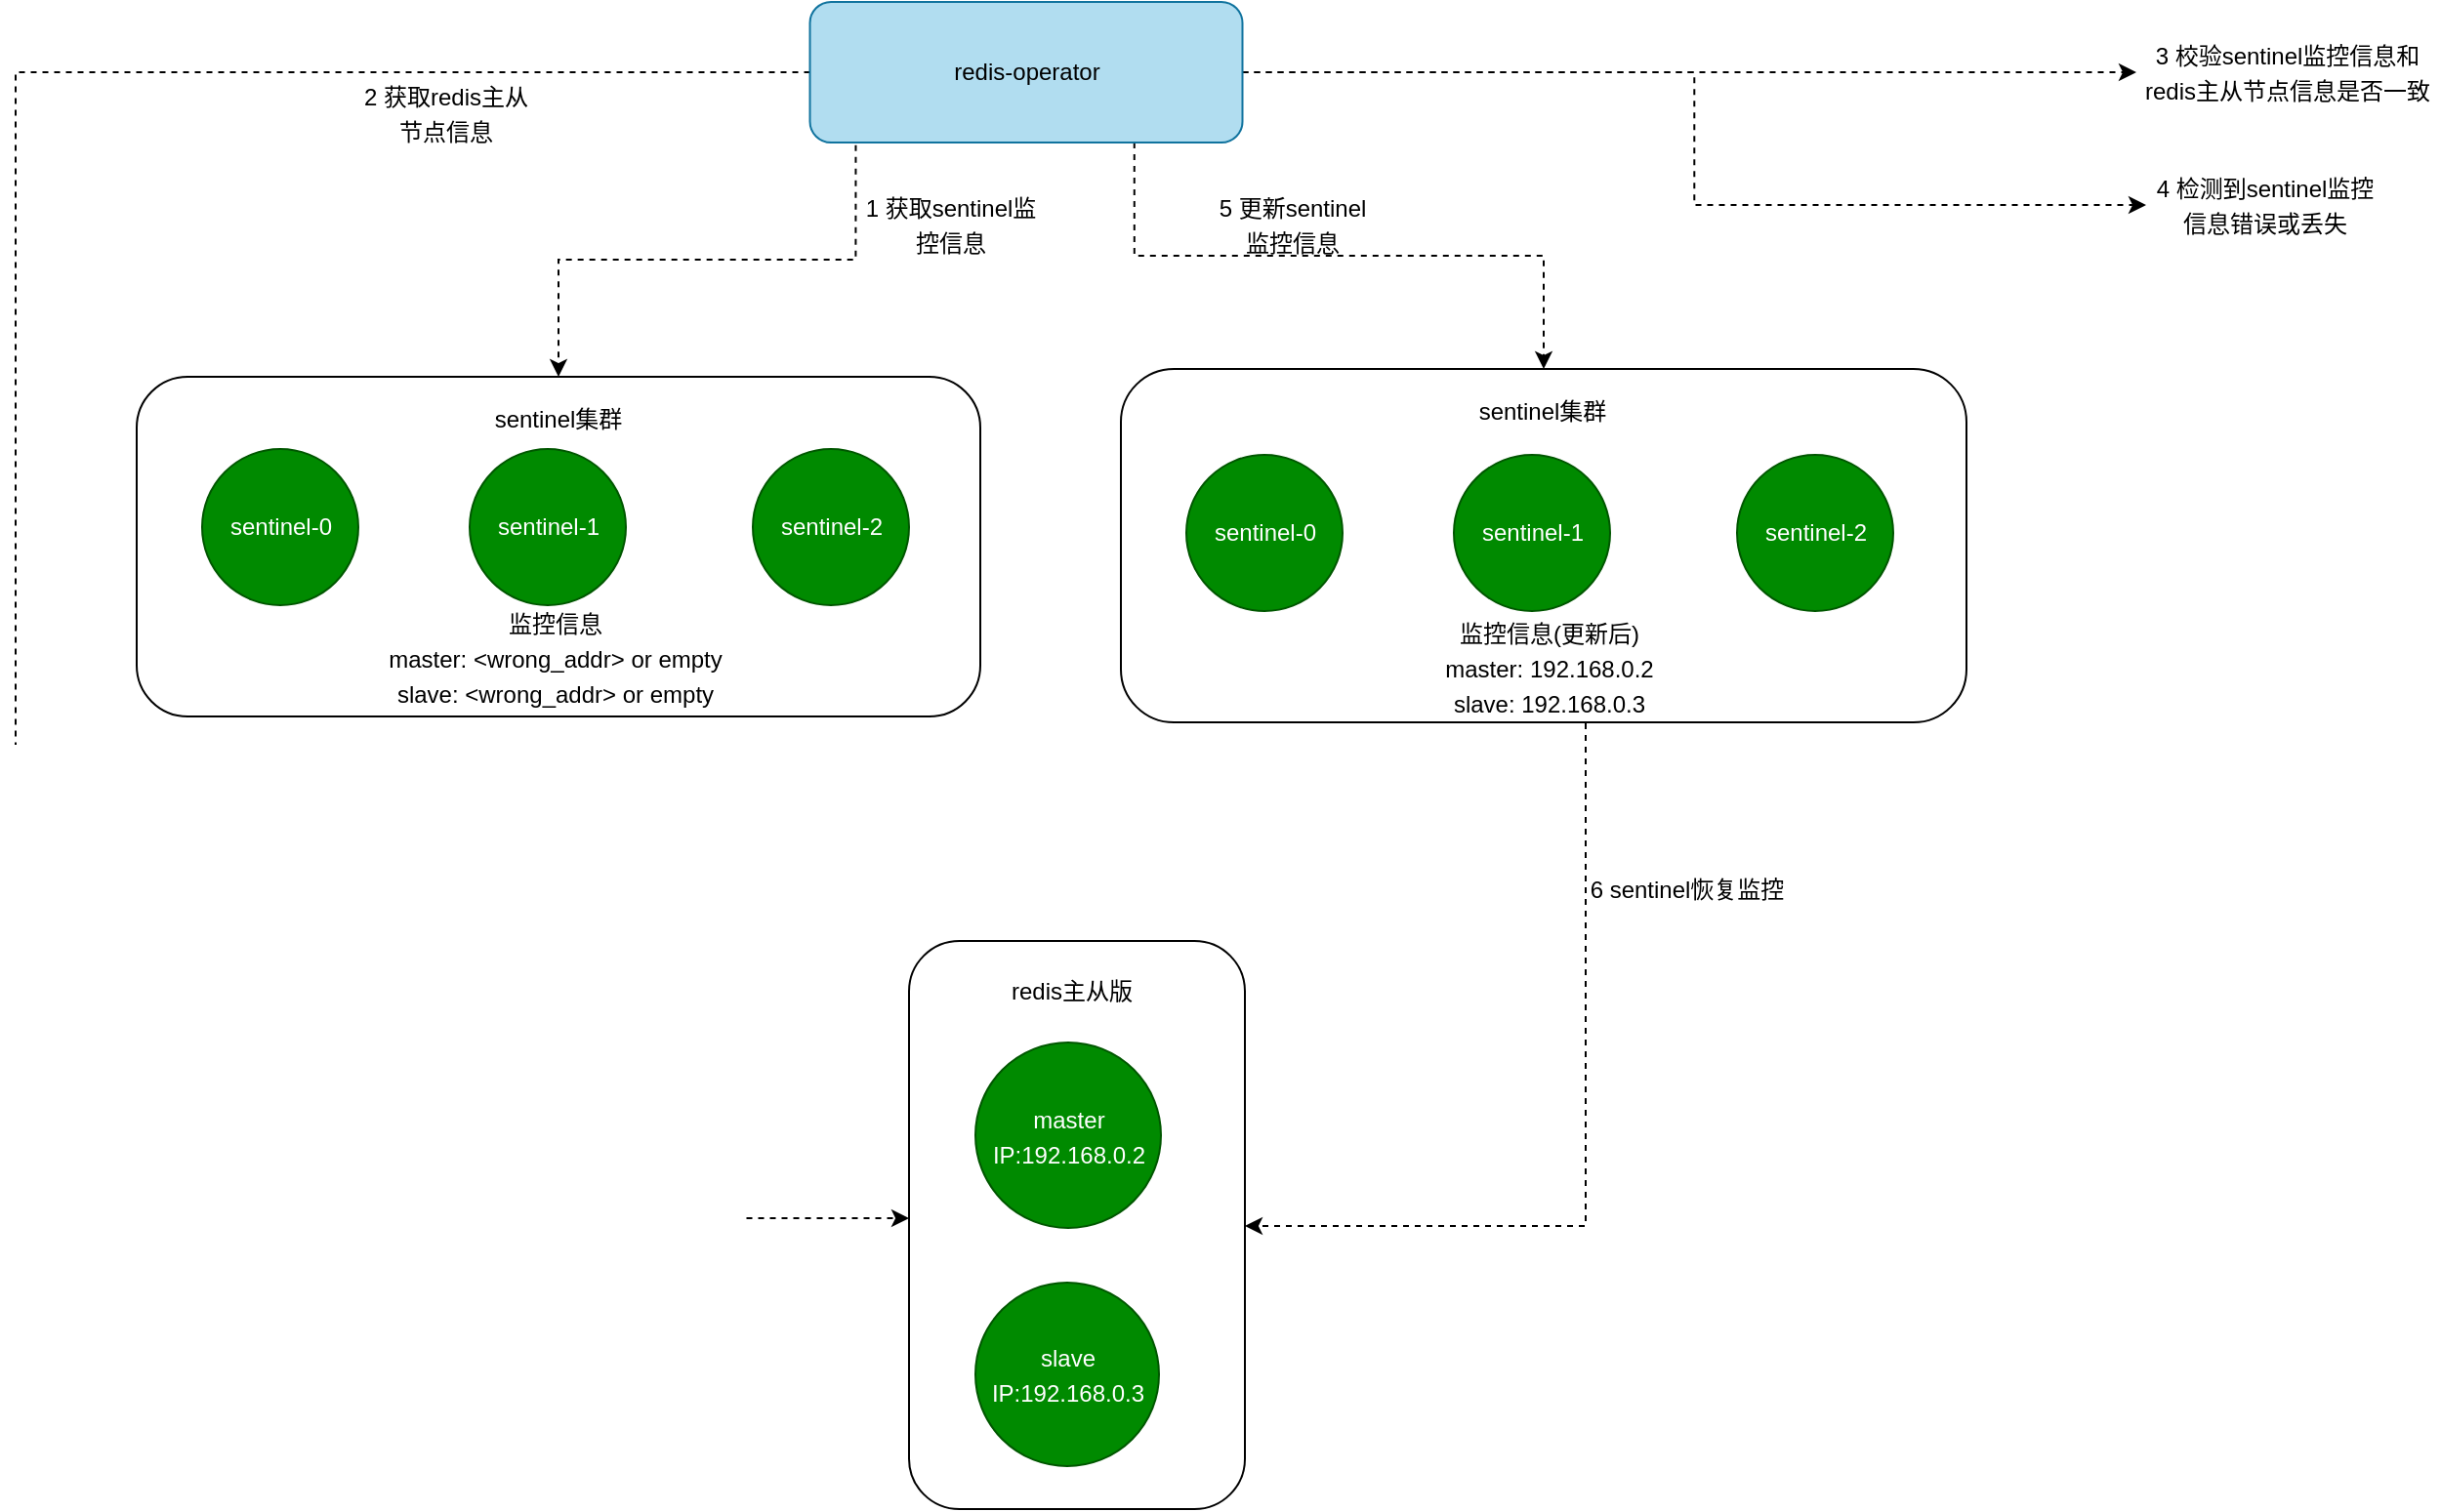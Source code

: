 <mxfile version="21.2.9" type="github">
  <diagram id="rYdwiMb5jvszhZctyrXV" name="第 1 页">
    <mxGraphModel dx="872" dy="757" grid="0" gridSize="10" guides="1" tooltips="1" connect="1" arrows="1" fold="1" page="0" pageScale="1" pageWidth="1920" pageHeight="1200" math="0" shadow="0">
      <root>
        <mxCell id="0" />
        <mxCell id="1" parent="0" />
        <mxCell id="YQscOVflWYW1QB9K6YFz-36" value="" style="rounded=1;whiteSpace=wrap;html=1;" parent="1" vertex="1">
          <mxGeometry x="879.5" y="819" width="172" height="291" as="geometry" />
        </mxCell>
        <mxCell id="YQscOVflWYW1QB9K6YFz-4" value="" style="rounded=1;whiteSpace=wrap;html=1;" parent="1" vertex="1">
          <mxGeometry x="484" y="530" width="432" height="174" as="geometry" />
        </mxCell>
        <mxCell id="YQscOVflWYW1QB9K6YFz-1" value="sentinel-0" style="ellipse;whiteSpace=wrap;html=1;aspect=fixed;fillColor=#008a00;fontColor=#ffffff;strokeColor=#005700;" parent="1" vertex="1">
          <mxGeometry x="517.5" y="567" width="80" height="80" as="geometry" />
        </mxCell>
        <mxCell id="YQscOVflWYW1QB9K6YFz-2" value="sentinel-2" style="ellipse;whiteSpace=wrap;html=1;aspect=fixed;fillColor=#008a00;fontColor=#ffffff;strokeColor=#005700;" parent="1" vertex="1">
          <mxGeometry x="799.5" y="567" width="80" height="80" as="geometry" />
        </mxCell>
        <mxCell id="YQscOVflWYW1QB9K6YFz-3" value="sentinel-1" style="ellipse;whiteSpace=wrap;html=1;aspect=fixed;fillColor=#008a00;fontColor=#ffffff;strokeColor=#005700;" parent="1" vertex="1">
          <mxGeometry x="654.5" y="567" width="80" height="80" as="geometry" />
        </mxCell>
        <mxCell id="YQscOVflWYW1QB9K6YFz-5" value="sentinel集群" style="text;html=1;strokeColor=none;fillColor=none;align=center;verticalAlign=middle;whiteSpace=wrap;rounded=0;" parent="1" vertex="1">
          <mxGeometry x="664" y="537" width="72" height="30" as="geometry" />
        </mxCell>
        <mxCell id="YQscOVflWYW1QB9K6YFz-37" value="&lt;p style=&quot;line-height: 150%;&quot;&gt;master&lt;br&gt;IP:192.168.0.2&lt;/p&gt;" style="ellipse;whiteSpace=wrap;html=1;aspect=fixed;fillColor=#008a00;fontColor=#ffffff;strokeColor=#005700;" parent="1" vertex="1">
          <mxGeometry x="913.5" y="871" width="95" height="95" as="geometry" />
        </mxCell>
        <mxCell id="YQscOVflWYW1QB9K6YFz-39" value="&lt;p style=&quot;line-height: 150%;&quot;&gt;slave&lt;br&gt;IP:192.168.0.3&lt;/p&gt;" style="ellipse;whiteSpace=wrap;html=1;aspect=fixed;fillColor=#008a00;fontColor=#ffffff;strokeColor=#005700;" parent="1" vertex="1">
          <mxGeometry x="913.5" y="994" width="94" height="94" as="geometry" />
        </mxCell>
        <mxCell id="B2N0Zq3Kd3Tc7z_olNVD-4" style="edgeStyle=orthogonalEdgeStyle;rounded=0;orthogonalLoop=1;jettySize=auto;html=1;exitX=0.106;exitY=1.019;exitDx=0;exitDy=0;exitPerimeter=0;entryX=0.5;entryY=0;entryDx=0;entryDy=0;dashed=1;" parent="1" source="YQscOVflWYW1QB9K6YFz-41" target="YQscOVflWYW1QB9K6YFz-4" edge="1">
          <mxGeometry relative="1" as="geometry" />
        </mxCell>
        <mxCell id="B2N0Zq3Kd3Tc7z_olNVD-13" style="edgeStyle=orthogonalEdgeStyle;rounded=0;orthogonalLoop=1;jettySize=auto;html=1;exitX=0;exitY=0.5;exitDx=0;exitDy=0;dashed=1;" parent="1" source="YQscOVflWYW1QB9K6YFz-41" target="YQscOVflWYW1QB9K6YFz-36" edge="1">
          <mxGeometry relative="1" as="geometry">
            <mxPoint x="372.625" y="961.375" as="targetPoint" />
            <Array as="points">
              <mxPoint x="422" y="374" />
              <mxPoint x="422" y="961" />
            </Array>
          </mxGeometry>
        </mxCell>
        <mxCell id="B2N0Zq3Kd3Tc7z_olNVD-15" style="edgeStyle=orthogonalEdgeStyle;rounded=0;orthogonalLoop=1;jettySize=auto;html=1;exitX=1;exitY=0.5;exitDx=0;exitDy=0;entryX=0;entryY=0.5;entryDx=0;entryDy=0;dashed=1;" parent="1" source="YQscOVflWYW1QB9K6YFz-41" target="B2N0Zq3Kd3Tc7z_olNVD-7" edge="1">
          <mxGeometry relative="1" as="geometry" />
        </mxCell>
        <mxCell id="B2N0Zq3Kd3Tc7z_olNVD-17" style="edgeStyle=orthogonalEdgeStyle;rounded=0;orthogonalLoop=1;jettySize=auto;html=1;exitX=0.75;exitY=1;exitDx=0;exitDy=0;entryX=0.5;entryY=0;entryDx=0;entryDy=0;dashed=1;" parent="1" source="YQscOVflWYW1QB9K6YFz-41" target="B2N0Zq3Kd3Tc7z_olNVD-27" edge="1">
          <mxGeometry relative="1" as="geometry" />
        </mxCell>
        <mxCell id="B2N0Zq3Kd3Tc7z_olNVD-19" style="edgeStyle=orthogonalEdgeStyle;rounded=0;orthogonalLoop=1;jettySize=auto;html=1;exitX=1;exitY=0.5;exitDx=0;exitDy=0;entryX=0;entryY=0.5;entryDx=0;entryDy=0;dashed=1;" parent="1" source="YQscOVflWYW1QB9K6YFz-41" target="B2N0Zq3Kd3Tc7z_olNVD-8" edge="1">
          <mxGeometry relative="1" as="geometry" />
        </mxCell>
        <mxCell id="YQscOVflWYW1QB9K6YFz-41" value="redis-operator" style="rounded=1;whiteSpace=wrap;html=1;fillColor=#b1ddf0;strokeColor=#10739e;" parent="1" vertex="1">
          <mxGeometry x="828.75" y="338" width="221.5" height="72" as="geometry" />
        </mxCell>
        <mxCell id="B2N0Zq3Kd3Tc7z_olNVD-1" value="redis主从版" style="text;html=1;strokeColor=none;fillColor=none;align=center;verticalAlign=middle;whiteSpace=wrap;rounded=0;" parent="1" vertex="1">
          <mxGeometry x="924.5" y="830" width="76" height="30" as="geometry" />
        </mxCell>
        <mxCell id="B2N0Zq3Kd3Tc7z_olNVD-5" value="&lt;p style=&quot;line-height: 150%;&quot;&gt;1 获取sentinel监控信息&lt;/p&gt;" style="text;html=1;strokeColor=none;fillColor=none;align=center;verticalAlign=middle;whiteSpace=wrap;rounded=0;" parent="1" vertex="1">
          <mxGeometry x="855.5" y="437" width="90" height="30" as="geometry" />
        </mxCell>
        <mxCell id="B2N0Zq3Kd3Tc7z_olNVD-6" value="&lt;p style=&quot;line-height: 150%;&quot;&gt;2 获取redis主从节点信息&lt;/p&gt;" style="text;html=1;strokeColor=none;fillColor=none;align=center;verticalAlign=middle;whiteSpace=wrap;rounded=0;" parent="1" vertex="1">
          <mxGeometry x="596" y="380" width="93" height="30" as="geometry" />
        </mxCell>
        <mxCell id="B2N0Zq3Kd3Tc7z_olNVD-7" value="&lt;p style=&quot;line-height: 150%;&quot;&gt;3 校验sentinel监控信息和redis主从节点信息是否一致&lt;/p&gt;" style="text;html=1;strokeColor=none;fillColor=none;align=center;verticalAlign=middle;whiteSpace=wrap;rounded=0;" parent="1" vertex="1">
          <mxGeometry x="1508" y="359" width="155" height="30" as="geometry" />
        </mxCell>
        <mxCell id="B2N0Zq3Kd3Tc7z_olNVD-8" value="&lt;p style=&quot;line-height: 150%;&quot;&gt;4 检测到sentinel监控信息错误或丢失&lt;/p&gt;" style="text;html=1;strokeColor=none;fillColor=none;align=center;verticalAlign=middle;whiteSpace=wrap;rounded=0;" parent="1" vertex="1">
          <mxGeometry x="1513" y="427" width="122" height="30" as="geometry" />
        </mxCell>
        <mxCell id="B2N0Zq3Kd3Tc7z_olNVD-9" value="&lt;p style=&quot;line-height: 150%;&quot;&gt;5 更新sentinel监控信息&lt;/p&gt;" style="text;html=1;strokeColor=none;fillColor=none;align=center;verticalAlign=middle;whiteSpace=wrap;rounded=0;" parent="1" vertex="1">
          <mxGeometry x="1034" y="437" width="84" height="30" as="geometry" />
        </mxCell>
        <mxCell id="B2N0Zq3Kd3Tc7z_olNVD-10" value="&lt;p style=&quot;line-height: 150%;&quot;&gt;6 sentinel恢复监控&lt;/p&gt;" style="text;html=1;strokeColor=none;fillColor=none;align=center;verticalAlign=middle;whiteSpace=wrap;rounded=0;" parent="1" vertex="1">
          <mxGeometry x="1226" y="777" width="104" height="30" as="geometry" />
        </mxCell>
        <mxCell id="B2N0Zq3Kd3Tc7z_olNVD-11" value="&lt;p style=&quot;line-height: 150%;&quot;&gt;&lt;br&gt;监控信息&lt;br&gt;master: &amp;lt;wrong_addr&amp;gt; or empty&lt;br&gt;slave: &amp;lt;wrong_addr&amp;gt; or empty&lt;/p&gt;" style="text;html=1;strokeColor=none;fillColor=none;align=center;verticalAlign=middle;whiteSpace=wrap;rounded=0;" parent="1" vertex="1">
          <mxGeometry x="604" y="650" width="189" height="30" as="geometry" />
        </mxCell>
        <mxCell id="B2N0Zq3Kd3Tc7z_olNVD-35" style="edgeStyle=orthogonalEdgeStyle;rounded=0;orthogonalLoop=1;jettySize=auto;html=1;exitX=0.5;exitY=1;exitDx=0;exitDy=0;dashed=1;" parent="1" source="B2N0Zq3Kd3Tc7z_olNVD-27" target="YQscOVflWYW1QB9K6YFz-36" edge="1">
          <mxGeometry relative="1" as="geometry">
            <mxPoint x="1205" y="957" as="targetPoint" />
            <Array as="points">
              <mxPoint x="1226" y="694" />
              <mxPoint x="1226" y="965" />
            </Array>
          </mxGeometry>
        </mxCell>
        <mxCell id="B2N0Zq3Kd3Tc7z_olNVD-27" value="" style="rounded=1;whiteSpace=wrap;html=1;" parent="1" vertex="1">
          <mxGeometry x="988" y="526" width="433" height="181" as="geometry" />
        </mxCell>
        <mxCell id="B2N0Zq3Kd3Tc7z_olNVD-28" value="sentinel-0" style="ellipse;whiteSpace=wrap;html=1;aspect=fixed;fillColor=#008a00;fontColor=#ffffff;strokeColor=#005700;" parent="1" vertex="1">
          <mxGeometry x="1021.5" y="570" width="80" height="80" as="geometry" />
        </mxCell>
        <mxCell id="B2N0Zq3Kd3Tc7z_olNVD-29" value="sentinel-2" style="ellipse;whiteSpace=wrap;html=1;aspect=fixed;fillColor=#008a00;fontColor=#ffffff;strokeColor=#005700;" parent="1" vertex="1">
          <mxGeometry x="1303.5" y="570" width="80" height="80" as="geometry" />
        </mxCell>
        <mxCell id="B2N0Zq3Kd3Tc7z_olNVD-30" value="sentinel-1" style="ellipse;whiteSpace=wrap;html=1;aspect=fixed;fillColor=#008a00;fontColor=#ffffff;strokeColor=#005700;" parent="1" vertex="1">
          <mxGeometry x="1158.5" y="570" width="80" height="80" as="geometry" />
        </mxCell>
        <mxCell id="B2N0Zq3Kd3Tc7z_olNVD-31" value="sentinel集群" style="text;html=1;strokeColor=none;fillColor=none;align=center;verticalAlign=middle;whiteSpace=wrap;rounded=0;" parent="1" vertex="1">
          <mxGeometry x="1168" y="533" width="72" height="30" as="geometry" />
        </mxCell>
        <mxCell id="B2N0Zq3Kd3Tc7z_olNVD-33" value="&lt;p style=&quot;line-height: 150%;&quot;&gt;&lt;br&gt;监控信息(更新后)&lt;br&gt;master: 192.168.0.2&lt;br&gt;slave: 192.168.0.3&lt;/p&gt;" style="text;html=1;strokeColor=none;fillColor=none;align=center;verticalAlign=middle;whiteSpace=wrap;rounded=0;" parent="1" vertex="1">
          <mxGeometry x="1147" y="657" width="120.5" height="26" as="geometry" />
        </mxCell>
      </root>
    </mxGraphModel>
  </diagram>
</mxfile>
